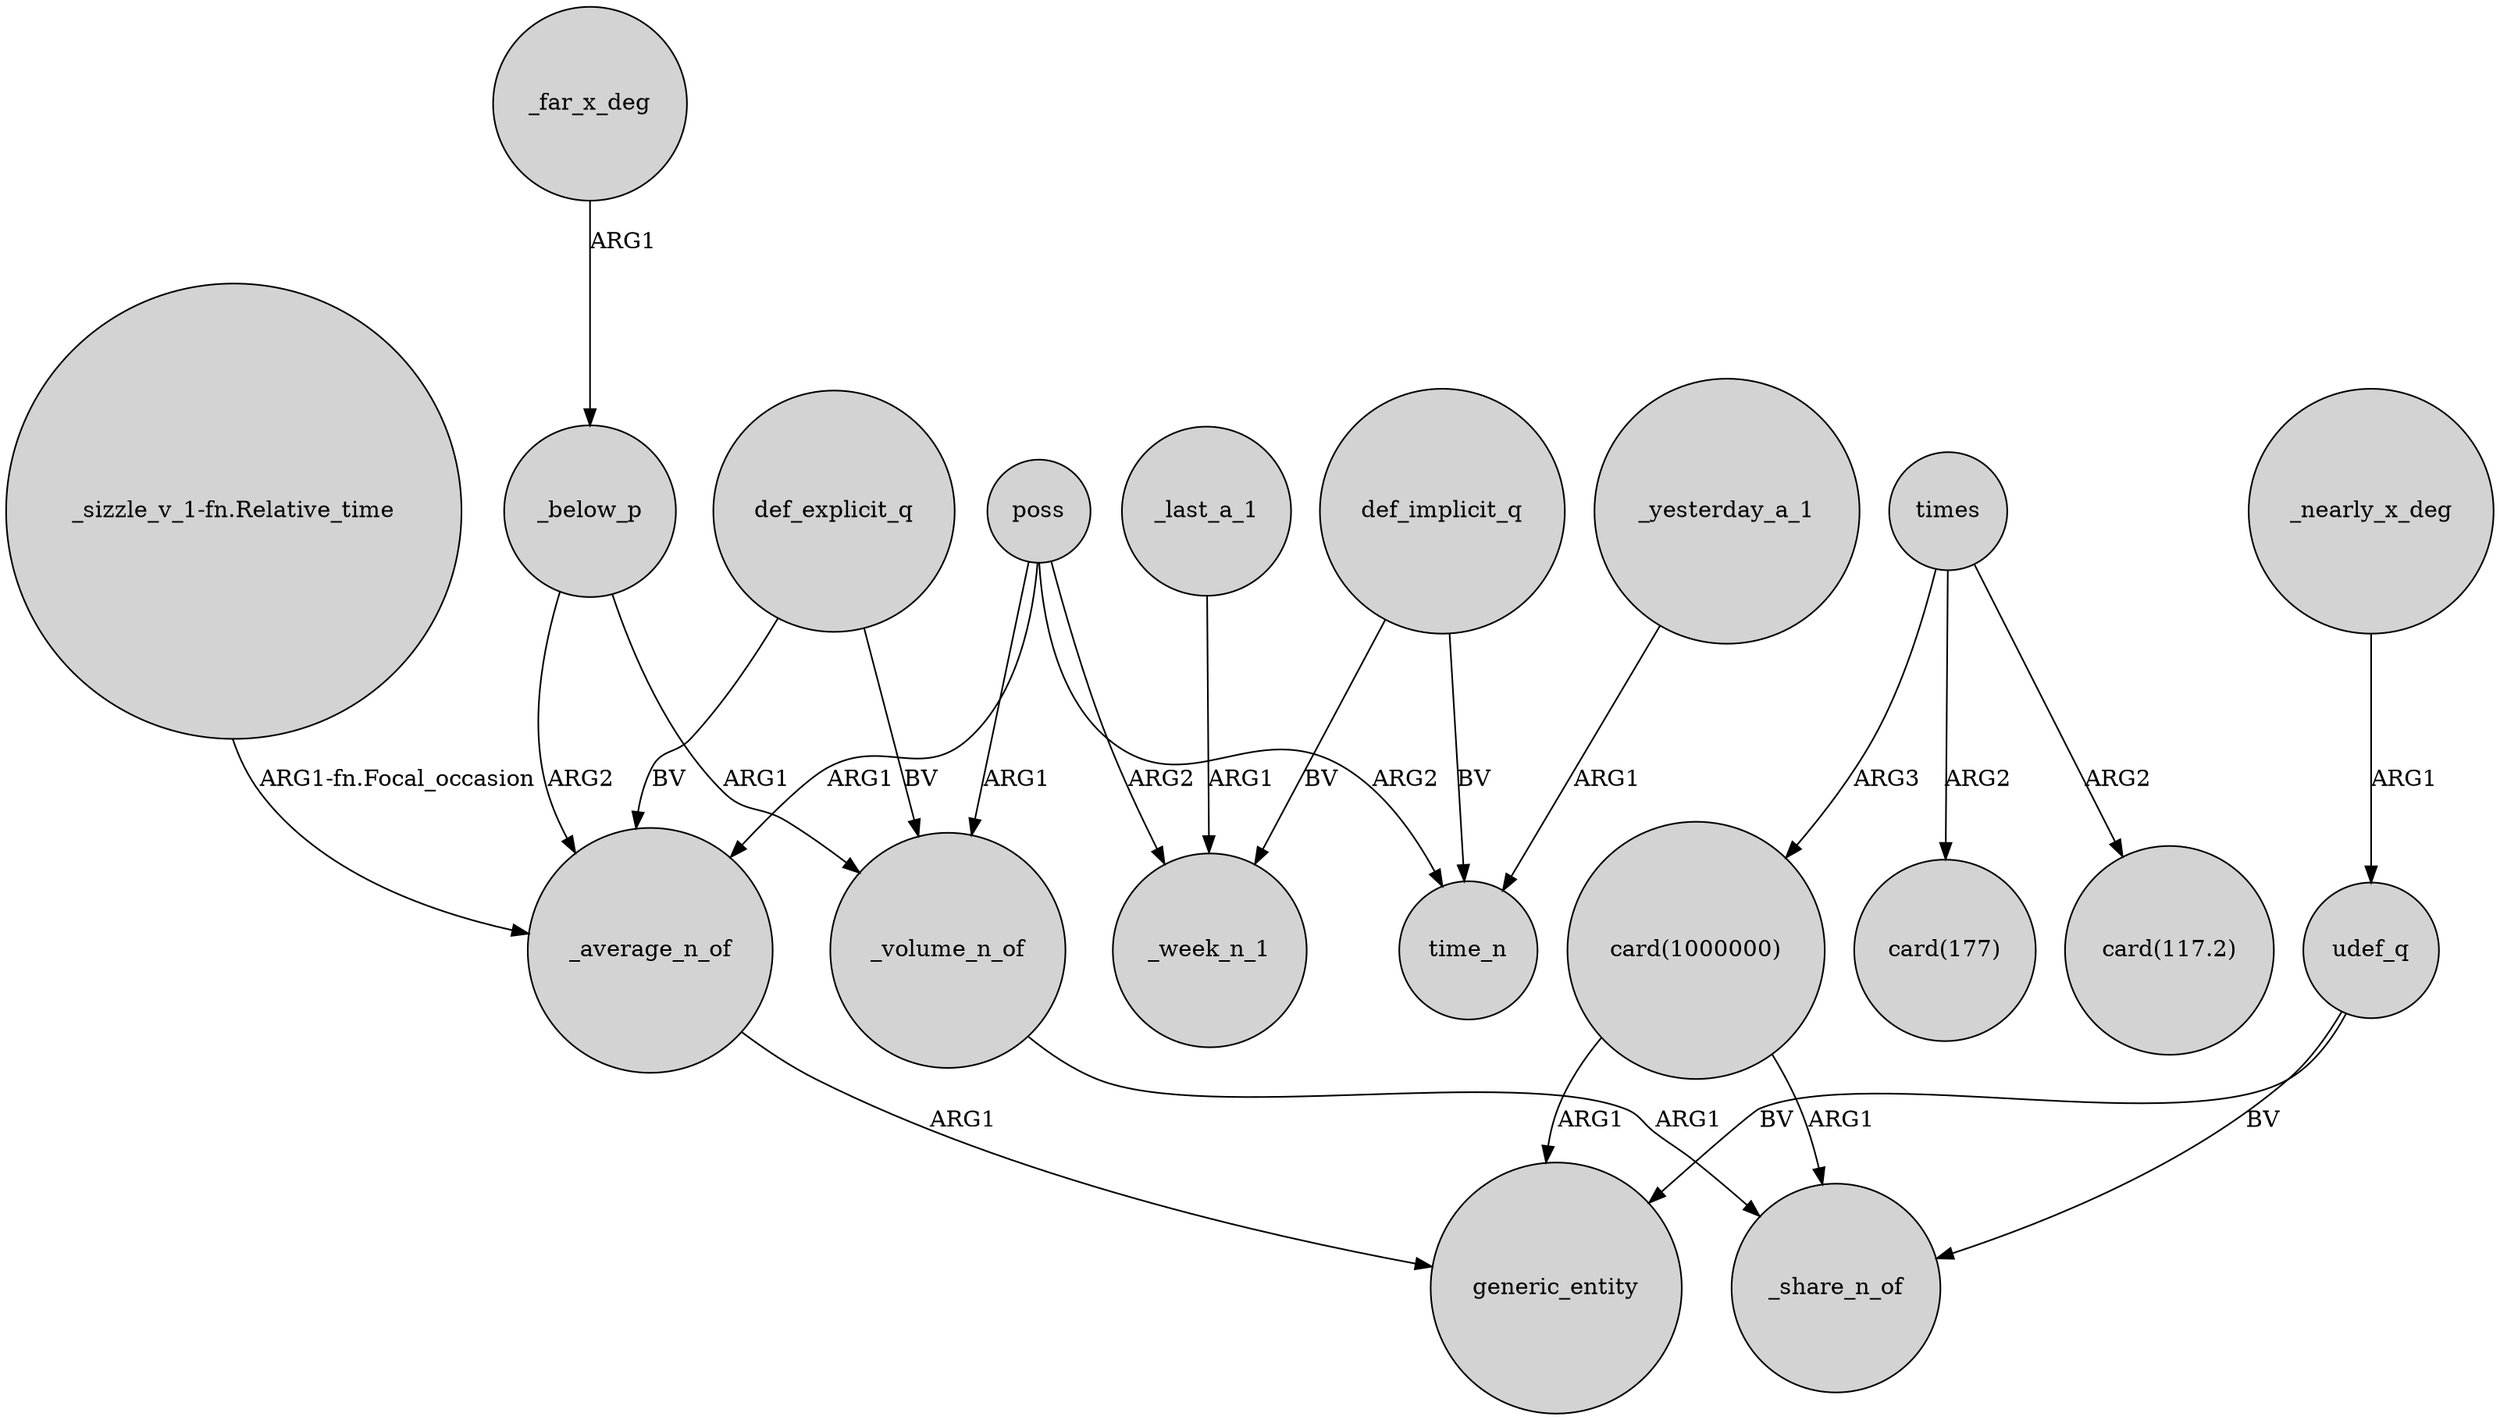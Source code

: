 digraph {
	node [shape=circle style=filled]
	_below_p -> _average_n_of [label=ARG2]
	times -> "card(117.2)" [label=ARG2]
	poss -> _average_n_of [label=ARG1]
	poss -> _week_n_1 [label=ARG2]
	"_sizzle_v_1-fn.Relative_time" -> _average_n_of [label="ARG1-fn.Focal_occasion"]
	poss -> _volume_n_of [label=ARG1]
	times -> "card(1000000)" [label=ARG3]
	_yesterday_a_1 -> time_n [label=ARG1]
	udef_q -> generic_entity [label=BV]
	"card(1000000)" -> generic_entity [label=ARG1]
	_below_p -> _volume_n_of [label=ARG1]
	_average_n_of -> generic_entity [label=ARG1]
	_last_a_1 -> _week_n_1 [label=ARG1]
	udef_q -> _share_n_of [label=BV]
	def_implicit_q -> _week_n_1 [label=BV]
	"card(1000000)" -> _share_n_of [label=ARG1]
	_volume_n_of -> _share_n_of [label=ARG1]
	poss -> time_n [label=ARG2]
	times -> "card(177)" [label=ARG2]
	_nearly_x_deg -> udef_q [label=ARG1]
	def_implicit_q -> time_n [label=BV]
	def_explicit_q -> _volume_n_of [label=BV]
	_far_x_deg -> _below_p [label=ARG1]
	def_explicit_q -> _average_n_of [label=BV]
}
